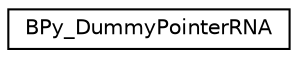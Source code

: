 digraph G
{
  edge [fontname="Helvetica",fontsize="10",labelfontname="Helvetica",labelfontsize="10"];
  node [fontname="Helvetica",fontsize="10",shape=record];
  rankdir=LR;
  Node1 [label="BPy_DummyPointerRNA",height=0.2,width=0.4,color="black", fillcolor="white", style="filled",URL="$d6/d88/structBPy__DummyPointerRNA.html"];
}

